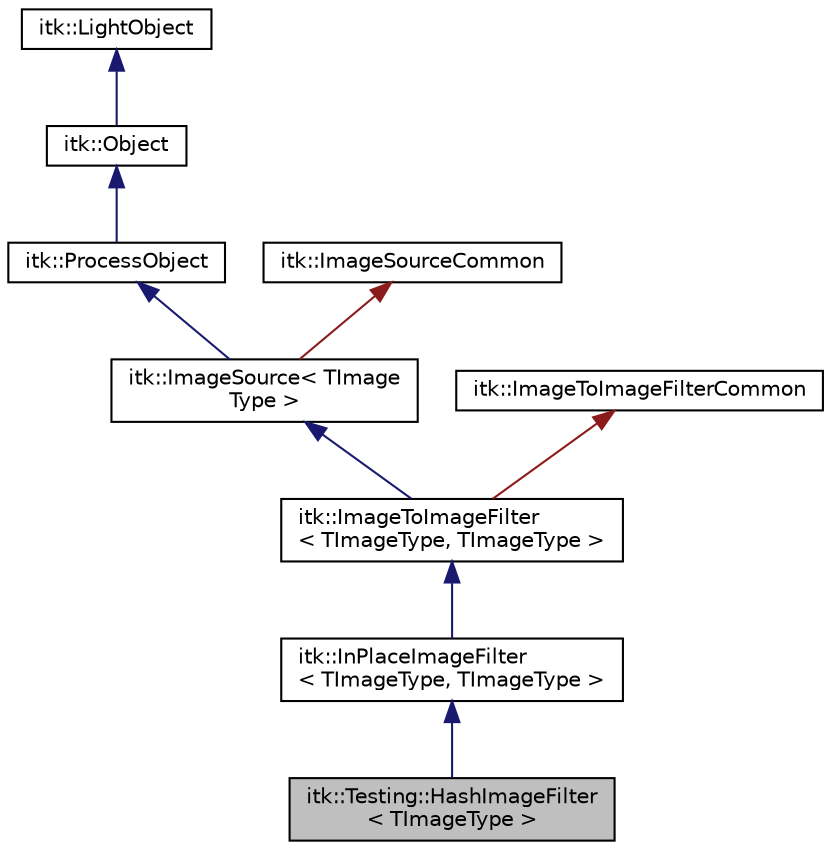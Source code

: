 digraph "itk::Testing::HashImageFilter&lt; TImageType &gt;"
{
 // LATEX_PDF_SIZE
  edge [fontname="Helvetica",fontsize="10",labelfontname="Helvetica",labelfontsize="10"];
  node [fontname="Helvetica",fontsize="10",shape=record];
  Node1 [label="itk::Testing::HashImageFilter\l\< TImageType \>",height=0.2,width=0.4,color="black", fillcolor="grey75", style="filled", fontcolor="black",tooltip="Generates a md5 hash string from an image."];
  Node2 -> Node1 [dir="back",color="midnightblue",fontsize="10",style="solid",fontname="Helvetica"];
  Node2 [label="itk::InPlaceImageFilter\l\< TImageType, TImageType \>",height=0.2,width=0.4,color="black", fillcolor="white", style="filled",URL="$classitk_1_1InPlaceImageFilter.html",tooltip=" "];
  Node3 -> Node2 [dir="back",color="midnightblue",fontsize="10",style="solid",fontname="Helvetica"];
  Node3 [label="itk::ImageToImageFilter\l\< TImageType, TImageType \>",height=0.2,width=0.4,color="black", fillcolor="white", style="filled",URL="$classitk_1_1ImageToImageFilter.html",tooltip=" "];
  Node4 -> Node3 [dir="back",color="midnightblue",fontsize="10",style="solid",fontname="Helvetica"];
  Node4 [label="itk::ImageSource\< TImage\lType \>",height=0.2,width=0.4,color="black", fillcolor="white", style="filled",URL="$classitk_1_1ImageSource.html",tooltip=" "];
  Node5 -> Node4 [dir="back",color="midnightblue",fontsize="10",style="solid",fontname="Helvetica"];
  Node5 [label="itk::ProcessObject",height=0.2,width=0.4,color="black", fillcolor="white", style="filled",URL="$classitk_1_1ProcessObject.html",tooltip="The base class for all process objects (source, filters, mappers) in the Insight data processing pipe..."];
  Node6 -> Node5 [dir="back",color="midnightblue",fontsize="10",style="solid",fontname="Helvetica"];
  Node6 [label="itk::Object",height=0.2,width=0.4,color="black", fillcolor="white", style="filled",URL="$classitk_1_1Object.html",tooltip="Base class for most ITK classes."];
  Node7 -> Node6 [dir="back",color="midnightblue",fontsize="10",style="solid",fontname="Helvetica"];
  Node7 [label="itk::LightObject",height=0.2,width=0.4,color="black", fillcolor="white", style="filled",URL="$classitk_1_1LightObject.html",tooltip="Light weight base class for most itk classes."];
  Node8 -> Node4 [dir="back",color="firebrick4",fontsize="10",style="solid",fontname="Helvetica"];
  Node8 [label="itk::ImageSourceCommon",height=0.2,width=0.4,color="black", fillcolor="white", style="filled",URL="$structitk_1_1ImageSourceCommon.html",tooltip="Secondary base class of ImageSource common between templates."];
  Node9 -> Node3 [dir="back",color="firebrick4",fontsize="10",style="solid",fontname="Helvetica"];
  Node9 [label="itk::ImageToImageFilterCommon",height=0.2,width=0.4,color="black", fillcolor="white", style="filled",URL="$classitk_1_1ImageToImageFilterCommon.html",tooltip="Secondary base class of ImageToImageFilter common between templates."];
}

